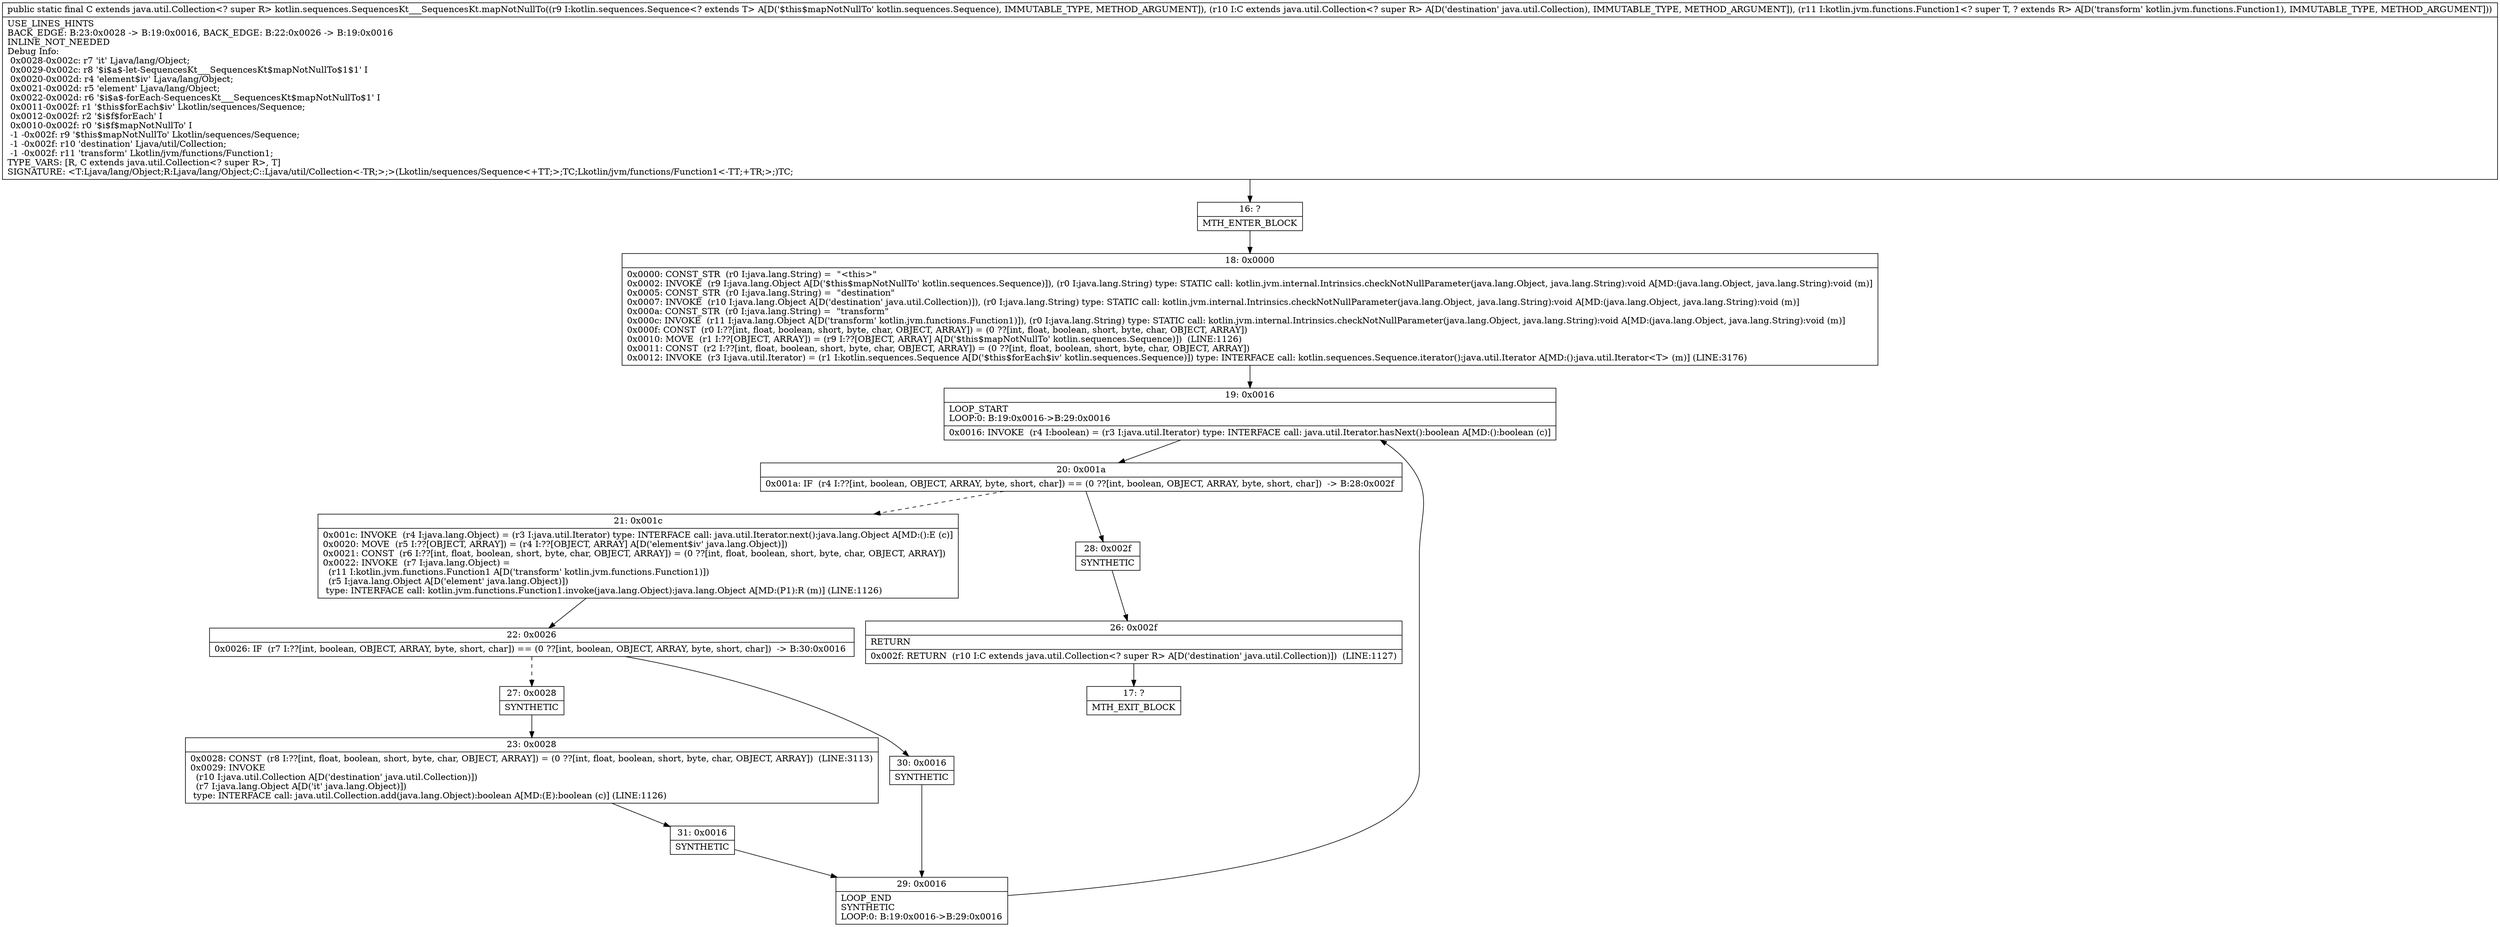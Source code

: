 digraph "CFG forkotlin.sequences.SequencesKt___SequencesKt.mapNotNullTo(Lkotlin\/sequences\/Sequence;Ljava\/util\/Collection;Lkotlin\/jvm\/functions\/Function1;)Ljava\/util\/Collection;" {
Node_16 [shape=record,label="{16\:\ ?|MTH_ENTER_BLOCK\l}"];
Node_18 [shape=record,label="{18\:\ 0x0000|0x0000: CONST_STR  (r0 I:java.lang.String) =  \"\<this\>\" \l0x0002: INVOKE  (r9 I:java.lang.Object A[D('$this$mapNotNullTo' kotlin.sequences.Sequence)]), (r0 I:java.lang.String) type: STATIC call: kotlin.jvm.internal.Intrinsics.checkNotNullParameter(java.lang.Object, java.lang.String):void A[MD:(java.lang.Object, java.lang.String):void (m)]\l0x0005: CONST_STR  (r0 I:java.lang.String) =  \"destination\" \l0x0007: INVOKE  (r10 I:java.lang.Object A[D('destination' java.util.Collection)]), (r0 I:java.lang.String) type: STATIC call: kotlin.jvm.internal.Intrinsics.checkNotNullParameter(java.lang.Object, java.lang.String):void A[MD:(java.lang.Object, java.lang.String):void (m)]\l0x000a: CONST_STR  (r0 I:java.lang.String) =  \"transform\" \l0x000c: INVOKE  (r11 I:java.lang.Object A[D('transform' kotlin.jvm.functions.Function1)]), (r0 I:java.lang.String) type: STATIC call: kotlin.jvm.internal.Intrinsics.checkNotNullParameter(java.lang.Object, java.lang.String):void A[MD:(java.lang.Object, java.lang.String):void (m)]\l0x000f: CONST  (r0 I:??[int, float, boolean, short, byte, char, OBJECT, ARRAY]) = (0 ??[int, float, boolean, short, byte, char, OBJECT, ARRAY]) \l0x0010: MOVE  (r1 I:??[OBJECT, ARRAY]) = (r9 I:??[OBJECT, ARRAY] A[D('$this$mapNotNullTo' kotlin.sequences.Sequence)])  (LINE:1126)\l0x0011: CONST  (r2 I:??[int, float, boolean, short, byte, char, OBJECT, ARRAY]) = (0 ??[int, float, boolean, short, byte, char, OBJECT, ARRAY]) \l0x0012: INVOKE  (r3 I:java.util.Iterator) = (r1 I:kotlin.sequences.Sequence A[D('$this$forEach$iv' kotlin.sequences.Sequence)]) type: INTERFACE call: kotlin.sequences.Sequence.iterator():java.util.Iterator A[MD:():java.util.Iterator\<T\> (m)] (LINE:3176)\l}"];
Node_19 [shape=record,label="{19\:\ 0x0016|LOOP_START\lLOOP:0: B:19:0x0016\-\>B:29:0x0016\l|0x0016: INVOKE  (r4 I:boolean) = (r3 I:java.util.Iterator) type: INTERFACE call: java.util.Iterator.hasNext():boolean A[MD:():boolean (c)]\l}"];
Node_20 [shape=record,label="{20\:\ 0x001a|0x001a: IF  (r4 I:??[int, boolean, OBJECT, ARRAY, byte, short, char]) == (0 ??[int, boolean, OBJECT, ARRAY, byte, short, char])  \-\> B:28:0x002f \l}"];
Node_21 [shape=record,label="{21\:\ 0x001c|0x001c: INVOKE  (r4 I:java.lang.Object) = (r3 I:java.util.Iterator) type: INTERFACE call: java.util.Iterator.next():java.lang.Object A[MD:():E (c)]\l0x0020: MOVE  (r5 I:??[OBJECT, ARRAY]) = (r4 I:??[OBJECT, ARRAY] A[D('element$iv' java.lang.Object)]) \l0x0021: CONST  (r6 I:??[int, float, boolean, short, byte, char, OBJECT, ARRAY]) = (0 ??[int, float, boolean, short, byte, char, OBJECT, ARRAY]) \l0x0022: INVOKE  (r7 I:java.lang.Object) = \l  (r11 I:kotlin.jvm.functions.Function1 A[D('transform' kotlin.jvm.functions.Function1)])\l  (r5 I:java.lang.Object A[D('element' java.lang.Object)])\l type: INTERFACE call: kotlin.jvm.functions.Function1.invoke(java.lang.Object):java.lang.Object A[MD:(P1):R (m)] (LINE:1126)\l}"];
Node_22 [shape=record,label="{22\:\ 0x0026|0x0026: IF  (r7 I:??[int, boolean, OBJECT, ARRAY, byte, short, char]) == (0 ??[int, boolean, OBJECT, ARRAY, byte, short, char])  \-\> B:30:0x0016 \l}"];
Node_27 [shape=record,label="{27\:\ 0x0028|SYNTHETIC\l}"];
Node_23 [shape=record,label="{23\:\ 0x0028|0x0028: CONST  (r8 I:??[int, float, boolean, short, byte, char, OBJECT, ARRAY]) = (0 ??[int, float, boolean, short, byte, char, OBJECT, ARRAY])  (LINE:3113)\l0x0029: INVOKE  \l  (r10 I:java.util.Collection A[D('destination' java.util.Collection)])\l  (r7 I:java.lang.Object A[D('it' java.lang.Object)])\l type: INTERFACE call: java.util.Collection.add(java.lang.Object):boolean A[MD:(E):boolean (c)] (LINE:1126)\l}"];
Node_31 [shape=record,label="{31\:\ 0x0016|SYNTHETIC\l}"];
Node_29 [shape=record,label="{29\:\ 0x0016|LOOP_END\lSYNTHETIC\lLOOP:0: B:19:0x0016\-\>B:29:0x0016\l}"];
Node_30 [shape=record,label="{30\:\ 0x0016|SYNTHETIC\l}"];
Node_28 [shape=record,label="{28\:\ 0x002f|SYNTHETIC\l}"];
Node_26 [shape=record,label="{26\:\ 0x002f|RETURN\l|0x002f: RETURN  (r10 I:C extends java.util.Collection\<? super R\> A[D('destination' java.util.Collection)])  (LINE:1127)\l}"];
Node_17 [shape=record,label="{17\:\ ?|MTH_EXIT_BLOCK\l}"];
MethodNode[shape=record,label="{public static final C extends java.util.Collection\<? super R\> kotlin.sequences.SequencesKt___SequencesKt.mapNotNullTo((r9 I:kotlin.sequences.Sequence\<? extends T\> A[D('$this$mapNotNullTo' kotlin.sequences.Sequence), IMMUTABLE_TYPE, METHOD_ARGUMENT]), (r10 I:C extends java.util.Collection\<? super R\> A[D('destination' java.util.Collection), IMMUTABLE_TYPE, METHOD_ARGUMENT]), (r11 I:kotlin.jvm.functions.Function1\<? super T, ? extends R\> A[D('transform' kotlin.jvm.functions.Function1), IMMUTABLE_TYPE, METHOD_ARGUMENT]))  | USE_LINES_HINTS\lBACK_EDGE: B:23:0x0028 \-\> B:19:0x0016, BACK_EDGE: B:22:0x0026 \-\> B:19:0x0016\lINLINE_NOT_NEEDED\lDebug Info:\l  0x0028\-0x002c: r7 'it' Ljava\/lang\/Object;\l  0x0029\-0x002c: r8 '$i$a$\-let\-SequencesKt___SequencesKt$mapNotNullTo$1$1' I\l  0x0020\-0x002d: r4 'element$iv' Ljava\/lang\/Object;\l  0x0021\-0x002d: r5 'element' Ljava\/lang\/Object;\l  0x0022\-0x002d: r6 '$i$a$\-forEach\-SequencesKt___SequencesKt$mapNotNullTo$1' I\l  0x0011\-0x002f: r1 '$this$forEach$iv' Lkotlin\/sequences\/Sequence;\l  0x0012\-0x002f: r2 '$i$f$forEach' I\l  0x0010\-0x002f: r0 '$i$f$mapNotNullTo' I\l  \-1 \-0x002f: r9 '$this$mapNotNullTo' Lkotlin\/sequences\/Sequence;\l  \-1 \-0x002f: r10 'destination' Ljava\/util\/Collection;\l  \-1 \-0x002f: r11 'transform' Lkotlin\/jvm\/functions\/Function1;\lTYPE_VARS: [R, C extends java.util.Collection\<? super R\>, T]\lSIGNATURE: \<T:Ljava\/lang\/Object;R:Ljava\/lang\/Object;C::Ljava\/util\/Collection\<\-TR;\>;\>(Lkotlin\/sequences\/Sequence\<+TT;\>;TC;Lkotlin\/jvm\/functions\/Function1\<\-TT;+TR;\>;)TC;\l}"];
MethodNode -> Node_16;Node_16 -> Node_18;
Node_18 -> Node_19;
Node_19 -> Node_20;
Node_20 -> Node_21[style=dashed];
Node_20 -> Node_28;
Node_21 -> Node_22;
Node_22 -> Node_27[style=dashed];
Node_22 -> Node_30;
Node_27 -> Node_23;
Node_23 -> Node_31;
Node_31 -> Node_29;
Node_29 -> Node_19;
Node_30 -> Node_29;
Node_28 -> Node_26;
Node_26 -> Node_17;
}

